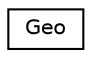 digraph "Graphical Class Hierarchy"
{
 // LATEX_PDF_SIZE
  edge [fontname="Helvetica",fontsize="10",labelfontname="Helvetica",labelfontsize="10"];
  node [fontname="Helvetica",fontsize="10",shape=record];
  rankdir="LR";
  Node0 [label="Geo",height=0.2,width=0.4,color="black", fillcolor="white", style="filled",URL="$structGeo.html",tooltip=" "];
}
